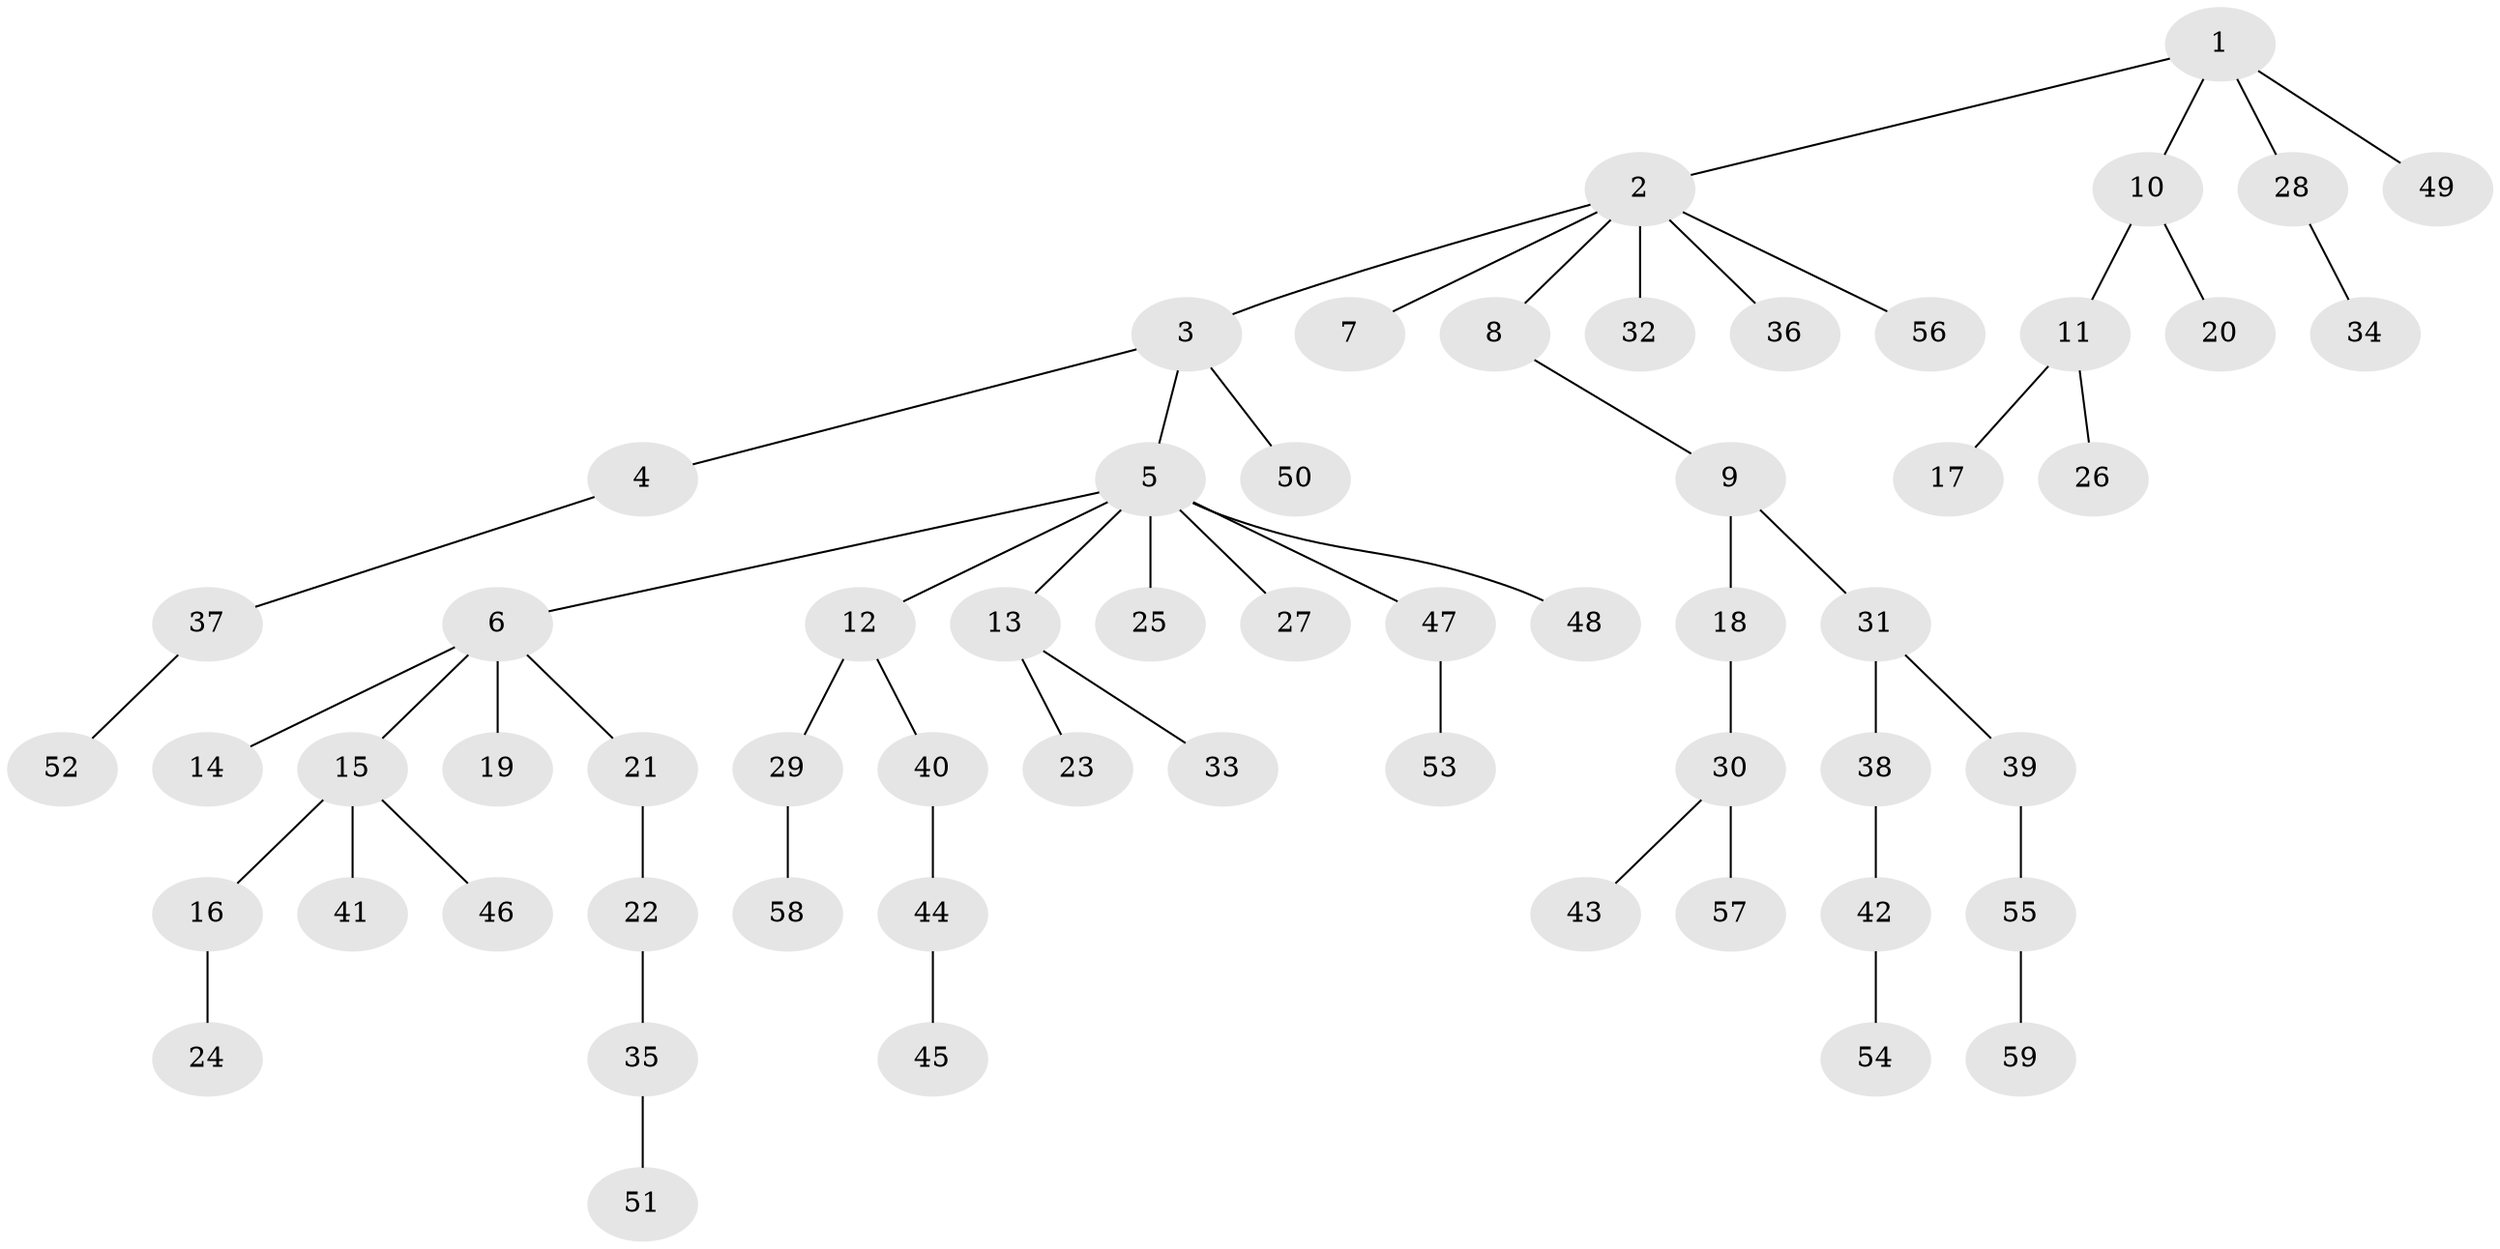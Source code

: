 // original degree distribution, {5: 0.03571428571428571, 8: 0.011904761904761904, 3: 0.09523809523809523, 9: 0.011904761904761904, 6: 0.011904761904761904, 1: 0.5476190476190477, 4: 0.05952380952380952, 2: 0.2261904761904762}
// Generated by graph-tools (version 1.1) at 2025/51/03/04/25 22:51:41]
// undirected, 59 vertices, 58 edges
graph export_dot {
  node [color=gray90,style=filled];
  1;
  2;
  3;
  4;
  5;
  6;
  7;
  8;
  9;
  10;
  11;
  12;
  13;
  14;
  15;
  16;
  17;
  18;
  19;
  20;
  21;
  22;
  23;
  24;
  25;
  26;
  27;
  28;
  29;
  30;
  31;
  32;
  33;
  34;
  35;
  36;
  37;
  38;
  39;
  40;
  41;
  42;
  43;
  44;
  45;
  46;
  47;
  48;
  49;
  50;
  51;
  52;
  53;
  54;
  55;
  56;
  57;
  58;
  59;
  1 -- 2 [weight=1.0];
  1 -- 10 [weight=1.0];
  1 -- 28 [weight=1.0];
  1 -- 49 [weight=1.0];
  2 -- 3 [weight=1.0];
  2 -- 7 [weight=1.0];
  2 -- 8 [weight=1.0];
  2 -- 32 [weight=1.0];
  2 -- 36 [weight=1.0];
  2 -- 56 [weight=1.0];
  3 -- 4 [weight=1.0];
  3 -- 5 [weight=1.0];
  3 -- 50 [weight=1.0];
  4 -- 37 [weight=1.0];
  5 -- 6 [weight=1.0];
  5 -- 12 [weight=1.0];
  5 -- 13 [weight=1.0];
  5 -- 25 [weight=1.0];
  5 -- 27 [weight=1.0];
  5 -- 47 [weight=1.0];
  5 -- 48 [weight=1.0];
  6 -- 14 [weight=1.0];
  6 -- 15 [weight=1.0];
  6 -- 19 [weight=1.0];
  6 -- 21 [weight=1.0];
  8 -- 9 [weight=1.0];
  9 -- 18 [weight=1.0];
  9 -- 31 [weight=1.0];
  10 -- 11 [weight=1.0];
  10 -- 20 [weight=1.0];
  11 -- 17 [weight=1.0];
  11 -- 26 [weight=1.0];
  12 -- 29 [weight=1.0];
  12 -- 40 [weight=1.0];
  13 -- 23 [weight=1.0];
  13 -- 33 [weight=1.0];
  15 -- 16 [weight=1.0];
  15 -- 41 [weight=1.0];
  15 -- 46 [weight=1.0];
  16 -- 24 [weight=1.0];
  18 -- 30 [weight=1.0];
  21 -- 22 [weight=1.0];
  22 -- 35 [weight=1.0];
  28 -- 34 [weight=1.0];
  29 -- 58 [weight=1.0];
  30 -- 43 [weight=1.0];
  30 -- 57 [weight=1.0];
  31 -- 38 [weight=1.0];
  31 -- 39 [weight=1.0];
  35 -- 51 [weight=1.0];
  37 -- 52 [weight=1.0];
  38 -- 42 [weight=1.0];
  39 -- 55 [weight=1.0];
  40 -- 44 [weight=1.0];
  42 -- 54 [weight=1.0];
  44 -- 45 [weight=1.0];
  47 -- 53 [weight=1.0];
  55 -- 59 [weight=1.0];
}
